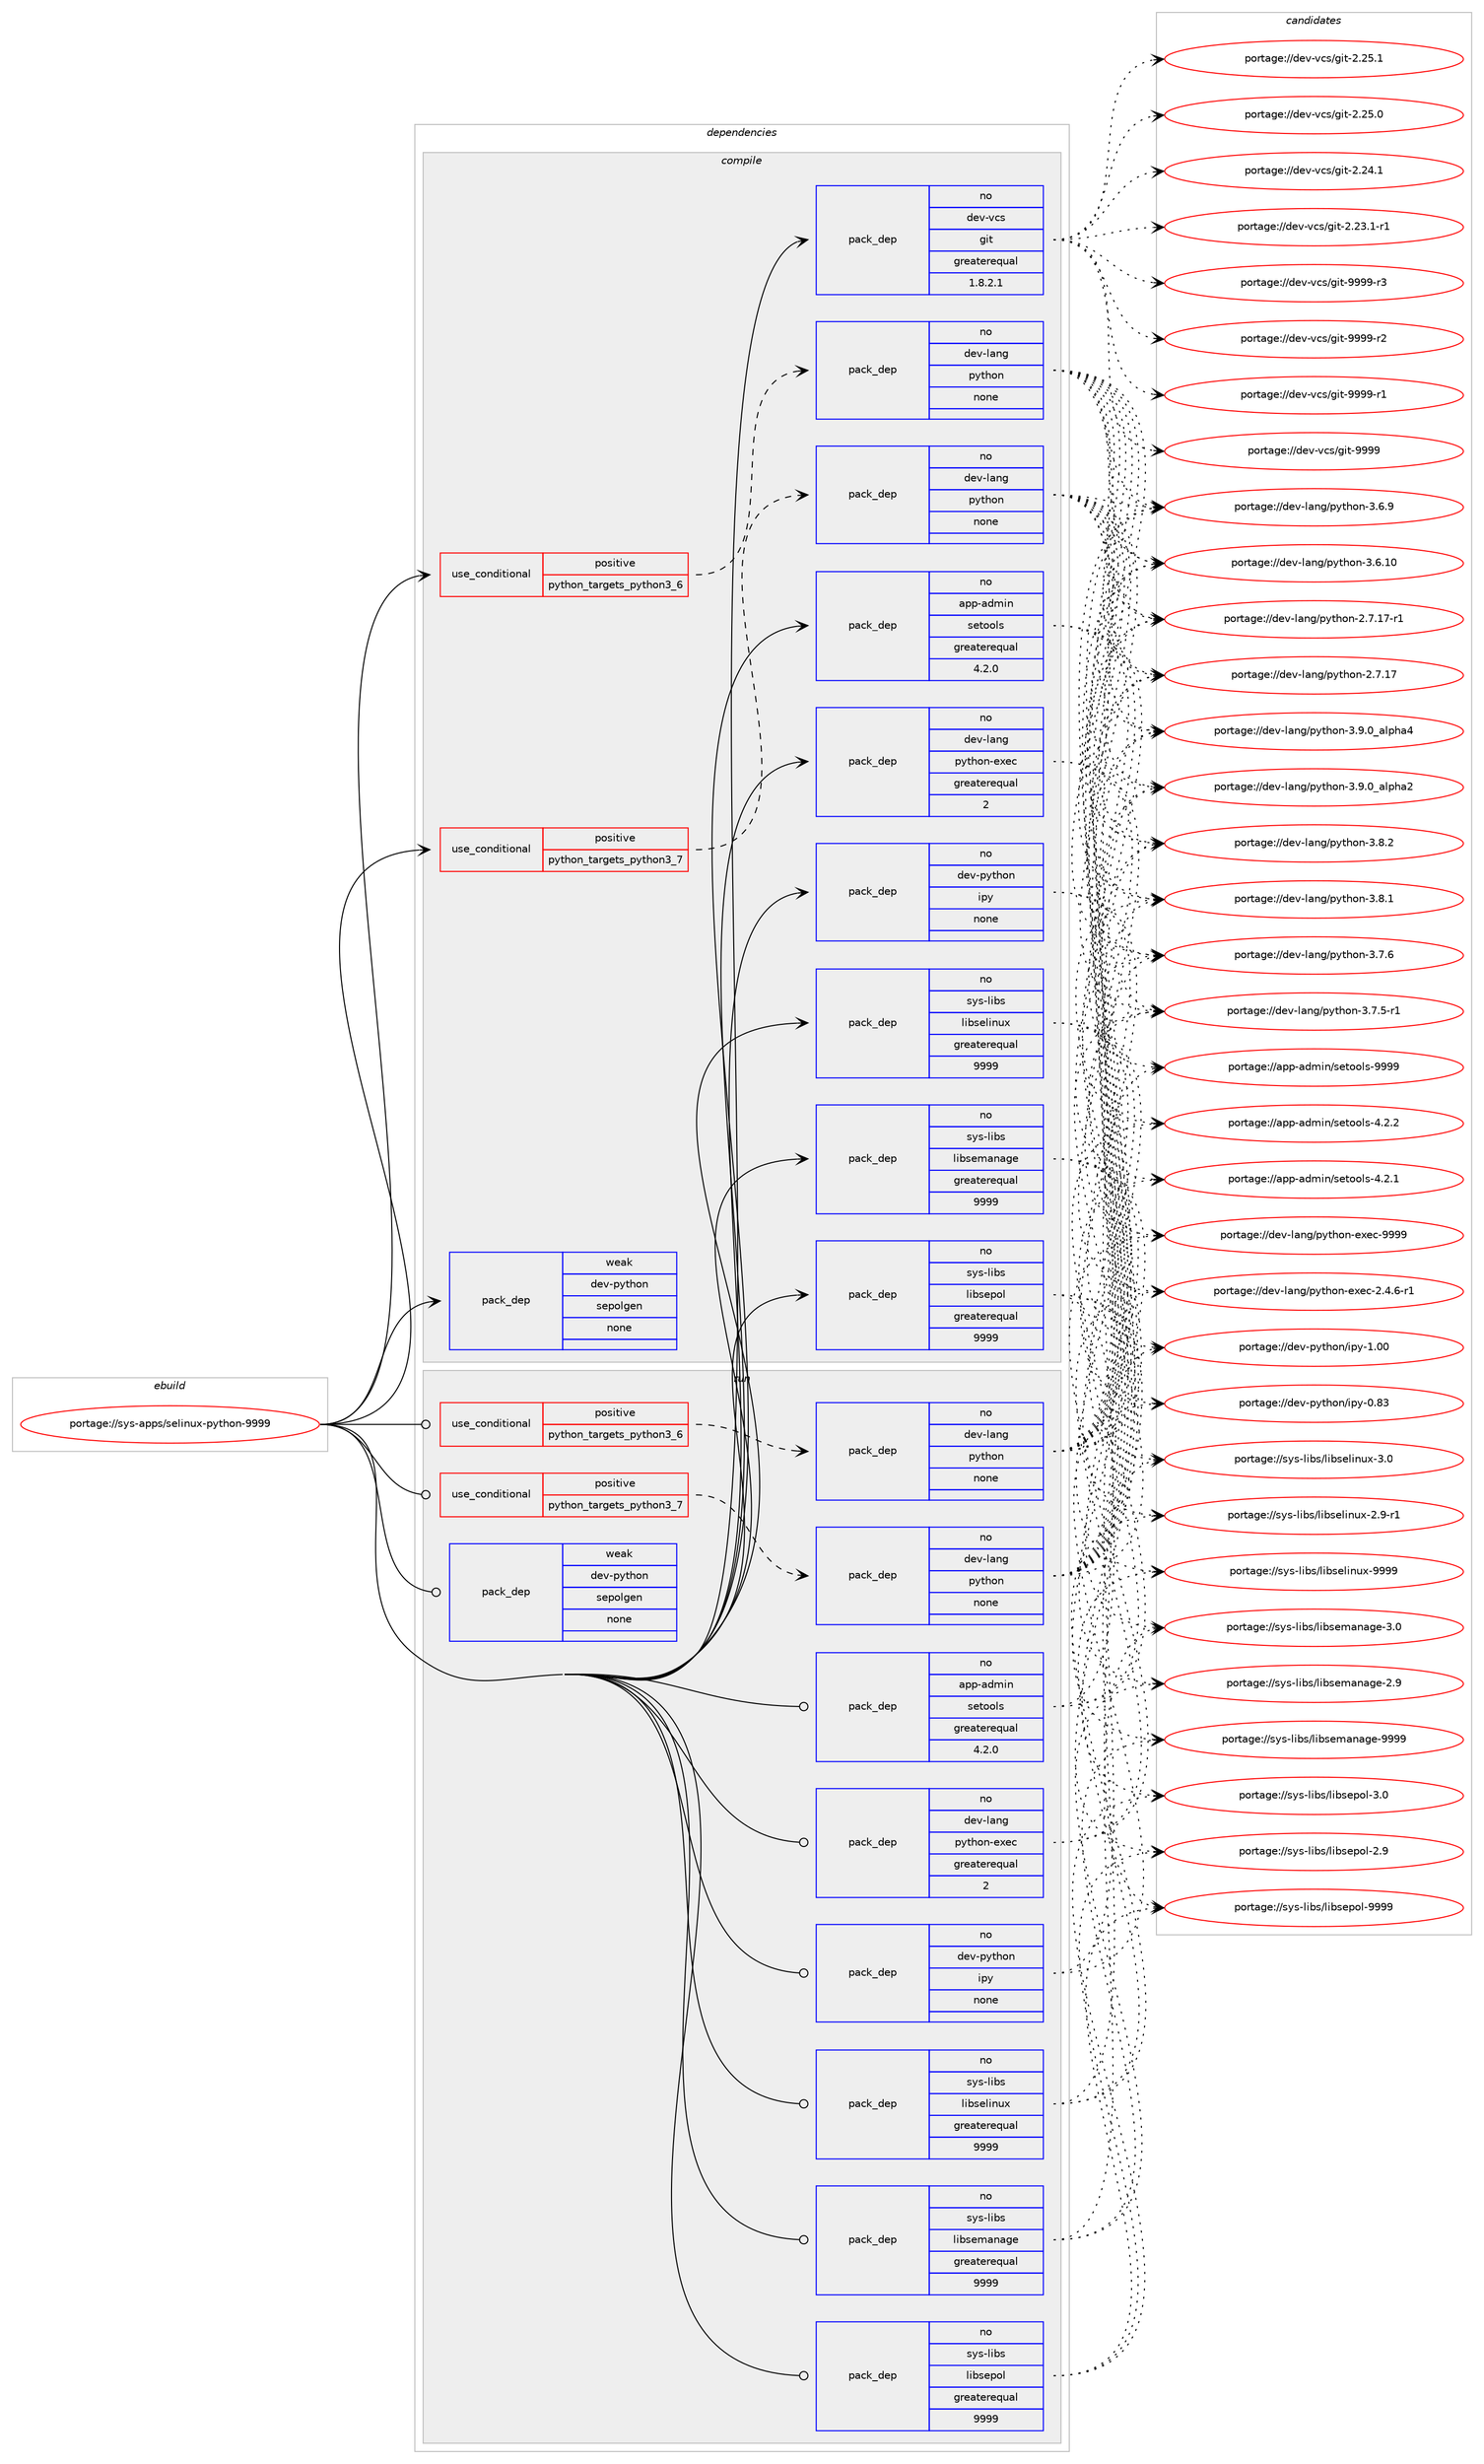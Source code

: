 digraph prolog {

# *************
# Graph options
# *************

newrank=true;
concentrate=true;
compound=true;
graph [rankdir=LR,fontname=Helvetica,fontsize=10,ranksep=1.5];#, ranksep=2.5, nodesep=0.2];
edge  [arrowhead=vee];
node  [fontname=Helvetica,fontsize=10];

# **********
# The ebuild
# **********

subgraph cluster_leftcol {
color=gray;
rank=same;
label=<<i>ebuild</i>>;
id [label="portage://sys-apps/selinux-python-9999", color=red, width=4, href="../sys-apps/selinux-python-9999.svg"];
}

# ****************
# The dependencies
# ****************

subgraph cluster_midcol {
color=gray;
label=<<i>dependencies</i>>;
subgraph cluster_compile {
fillcolor="#eeeeee";
style=filled;
label=<<i>compile</i>>;
subgraph cond7556 {
dependency37199 [label=<<TABLE BORDER="0" CELLBORDER="1" CELLSPACING="0" CELLPADDING="4"><TR><TD ROWSPAN="3" CELLPADDING="10">use_conditional</TD></TR><TR><TD>positive</TD></TR><TR><TD>python_targets_python3_6</TD></TR></TABLE>>, shape=none, color=red];
subgraph pack28724 {
dependency37200 [label=<<TABLE BORDER="0" CELLBORDER="1" CELLSPACING="0" CELLPADDING="4" WIDTH="220"><TR><TD ROWSPAN="6" CELLPADDING="30">pack_dep</TD></TR><TR><TD WIDTH="110">no</TD></TR><TR><TD>dev-lang</TD></TR><TR><TD>python</TD></TR><TR><TD>none</TD></TR><TR><TD></TD></TR></TABLE>>, shape=none, color=blue];
}
dependency37199:e -> dependency37200:w [weight=20,style="dashed",arrowhead="vee"];
}
id:e -> dependency37199:w [weight=20,style="solid",arrowhead="vee"];
subgraph cond7557 {
dependency37201 [label=<<TABLE BORDER="0" CELLBORDER="1" CELLSPACING="0" CELLPADDING="4"><TR><TD ROWSPAN="3" CELLPADDING="10">use_conditional</TD></TR><TR><TD>positive</TD></TR><TR><TD>python_targets_python3_7</TD></TR></TABLE>>, shape=none, color=red];
subgraph pack28725 {
dependency37202 [label=<<TABLE BORDER="0" CELLBORDER="1" CELLSPACING="0" CELLPADDING="4" WIDTH="220"><TR><TD ROWSPAN="6" CELLPADDING="30">pack_dep</TD></TR><TR><TD WIDTH="110">no</TD></TR><TR><TD>dev-lang</TD></TR><TR><TD>python</TD></TR><TR><TD>none</TD></TR><TR><TD></TD></TR></TABLE>>, shape=none, color=blue];
}
dependency37201:e -> dependency37202:w [weight=20,style="dashed",arrowhead="vee"];
}
id:e -> dependency37201:w [weight=20,style="solid",arrowhead="vee"];
subgraph pack28726 {
dependency37203 [label=<<TABLE BORDER="0" CELLBORDER="1" CELLSPACING="0" CELLPADDING="4" WIDTH="220"><TR><TD ROWSPAN="6" CELLPADDING="30">pack_dep</TD></TR><TR><TD WIDTH="110">no</TD></TR><TR><TD>app-admin</TD></TR><TR><TD>setools</TD></TR><TR><TD>greaterequal</TD></TR><TR><TD>4.2.0</TD></TR></TABLE>>, shape=none, color=blue];
}
id:e -> dependency37203:w [weight=20,style="solid",arrowhead="vee"];
subgraph pack28727 {
dependency37204 [label=<<TABLE BORDER="0" CELLBORDER="1" CELLSPACING="0" CELLPADDING="4" WIDTH="220"><TR><TD ROWSPAN="6" CELLPADDING="30">pack_dep</TD></TR><TR><TD WIDTH="110">no</TD></TR><TR><TD>dev-lang</TD></TR><TR><TD>python-exec</TD></TR><TR><TD>greaterequal</TD></TR><TR><TD>2</TD></TR></TABLE>>, shape=none, color=blue];
}
id:e -> dependency37204:w [weight=20,style="solid",arrowhead="vee"];
subgraph pack28728 {
dependency37205 [label=<<TABLE BORDER="0" CELLBORDER="1" CELLSPACING="0" CELLPADDING="4" WIDTH="220"><TR><TD ROWSPAN="6" CELLPADDING="30">pack_dep</TD></TR><TR><TD WIDTH="110">no</TD></TR><TR><TD>dev-python</TD></TR><TR><TD>ipy</TD></TR><TR><TD>none</TD></TR><TR><TD></TD></TR></TABLE>>, shape=none, color=blue];
}
id:e -> dependency37205:w [weight=20,style="solid",arrowhead="vee"];
subgraph pack28729 {
dependency37206 [label=<<TABLE BORDER="0" CELLBORDER="1" CELLSPACING="0" CELLPADDING="4" WIDTH="220"><TR><TD ROWSPAN="6" CELLPADDING="30">pack_dep</TD></TR><TR><TD WIDTH="110">no</TD></TR><TR><TD>dev-vcs</TD></TR><TR><TD>git</TD></TR><TR><TD>greaterequal</TD></TR><TR><TD>1.8.2.1</TD></TR></TABLE>>, shape=none, color=blue];
}
id:e -> dependency37206:w [weight=20,style="solid",arrowhead="vee"];
subgraph pack28730 {
dependency37207 [label=<<TABLE BORDER="0" CELLBORDER="1" CELLSPACING="0" CELLPADDING="4" WIDTH="220"><TR><TD ROWSPAN="6" CELLPADDING="30">pack_dep</TD></TR><TR><TD WIDTH="110">no</TD></TR><TR><TD>sys-libs</TD></TR><TR><TD>libselinux</TD></TR><TR><TD>greaterequal</TD></TR><TR><TD>9999</TD></TR></TABLE>>, shape=none, color=blue];
}
id:e -> dependency37207:w [weight=20,style="solid",arrowhead="vee"];
subgraph pack28731 {
dependency37208 [label=<<TABLE BORDER="0" CELLBORDER="1" CELLSPACING="0" CELLPADDING="4" WIDTH="220"><TR><TD ROWSPAN="6" CELLPADDING="30">pack_dep</TD></TR><TR><TD WIDTH="110">no</TD></TR><TR><TD>sys-libs</TD></TR><TR><TD>libsemanage</TD></TR><TR><TD>greaterequal</TD></TR><TR><TD>9999</TD></TR></TABLE>>, shape=none, color=blue];
}
id:e -> dependency37208:w [weight=20,style="solid",arrowhead="vee"];
subgraph pack28732 {
dependency37209 [label=<<TABLE BORDER="0" CELLBORDER="1" CELLSPACING="0" CELLPADDING="4" WIDTH="220"><TR><TD ROWSPAN="6" CELLPADDING="30">pack_dep</TD></TR><TR><TD WIDTH="110">no</TD></TR><TR><TD>sys-libs</TD></TR><TR><TD>libsepol</TD></TR><TR><TD>greaterequal</TD></TR><TR><TD>9999</TD></TR></TABLE>>, shape=none, color=blue];
}
id:e -> dependency37209:w [weight=20,style="solid",arrowhead="vee"];
subgraph pack28733 {
dependency37210 [label=<<TABLE BORDER="0" CELLBORDER="1" CELLSPACING="0" CELLPADDING="4" WIDTH="220"><TR><TD ROWSPAN="6" CELLPADDING="30">pack_dep</TD></TR><TR><TD WIDTH="110">weak</TD></TR><TR><TD>dev-python</TD></TR><TR><TD>sepolgen</TD></TR><TR><TD>none</TD></TR><TR><TD></TD></TR></TABLE>>, shape=none, color=blue];
}
id:e -> dependency37210:w [weight=20,style="solid",arrowhead="vee"];
}
subgraph cluster_compileandrun {
fillcolor="#eeeeee";
style=filled;
label=<<i>compile and run</i>>;
}
subgraph cluster_run {
fillcolor="#eeeeee";
style=filled;
label=<<i>run</i>>;
subgraph cond7558 {
dependency37211 [label=<<TABLE BORDER="0" CELLBORDER="1" CELLSPACING="0" CELLPADDING="4"><TR><TD ROWSPAN="3" CELLPADDING="10">use_conditional</TD></TR><TR><TD>positive</TD></TR><TR><TD>python_targets_python3_6</TD></TR></TABLE>>, shape=none, color=red];
subgraph pack28734 {
dependency37212 [label=<<TABLE BORDER="0" CELLBORDER="1" CELLSPACING="0" CELLPADDING="4" WIDTH="220"><TR><TD ROWSPAN="6" CELLPADDING="30">pack_dep</TD></TR><TR><TD WIDTH="110">no</TD></TR><TR><TD>dev-lang</TD></TR><TR><TD>python</TD></TR><TR><TD>none</TD></TR><TR><TD></TD></TR></TABLE>>, shape=none, color=blue];
}
dependency37211:e -> dependency37212:w [weight=20,style="dashed",arrowhead="vee"];
}
id:e -> dependency37211:w [weight=20,style="solid",arrowhead="odot"];
subgraph cond7559 {
dependency37213 [label=<<TABLE BORDER="0" CELLBORDER="1" CELLSPACING="0" CELLPADDING="4"><TR><TD ROWSPAN="3" CELLPADDING="10">use_conditional</TD></TR><TR><TD>positive</TD></TR><TR><TD>python_targets_python3_7</TD></TR></TABLE>>, shape=none, color=red];
subgraph pack28735 {
dependency37214 [label=<<TABLE BORDER="0" CELLBORDER="1" CELLSPACING="0" CELLPADDING="4" WIDTH="220"><TR><TD ROWSPAN="6" CELLPADDING="30">pack_dep</TD></TR><TR><TD WIDTH="110">no</TD></TR><TR><TD>dev-lang</TD></TR><TR><TD>python</TD></TR><TR><TD>none</TD></TR><TR><TD></TD></TR></TABLE>>, shape=none, color=blue];
}
dependency37213:e -> dependency37214:w [weight=20,style="dashed",arrowhead="vee"];
}
id:e -> dependency37213:w [weight=20,style="solid",arrowhead="odot"];
subgraph pack28736 {
dependency37215 [label=<<TABLE BORDER="0" CELLBORDER="1" CELLSPACING="0" CELLPADDING="4" WIDTH="220"><TR><TD ROWSPAN="6" CELLPADDING="30">pack_dep</TD></TR><TR><TD WIDTH="110">no</TD></TR><TR><TD>app-admin</TD></TR><TR><TD>setools</TD></TR><TR><TD>greaterequal</TD></TR><TR><TD>4.2.0</TD></TR></TABLE>>, shape=none, color=blue];
}
id:e -> dependency37215:w [weight=20,style="solid",arrowhead="odot"];
subgraph pack28737 {
dependency37216 [label=<<TABLE BORDER="0" CELLBORDER="1" CELLSPACING="0" CELLPADDING="4" WIDTH="220"><TR><TD ROWSPAN="6" CELLPADDING="30">pack_dep</TD></TR><TR><TD WIDTH="110">no</TD></TR><TR><TD>dev-lang</TD></TR><TR><TD>python-exec</TD></TR><TR><TD>greaterequal</TD></TR><TR><TD>2</TD></TR></TABLE>>, shape=none, color=blue];
}
id:e -> dependency37216:w [weight=20,style="solid",arrowhead="odot"];
subgraph pack28738 {
dependency37217 [label=<<TABLE BORDER="0" CELLBORDER="1" CELLSPACING="0" CELLPADDING="4" WIDTH="220"><TR><TD ROWSPAN="6" CELLPADDING="30">pack_dep</TD></TR><TR><TD WIDTH="110">no</TD></TR><TR><TD>dev-python</TD></TR><TR><TD>ipy</TD></TR><TR><TD>none</TD></TR><TR><TD></TD></TR></TABLE>>, shape=none, color=blue];
}
id:e -> dependency37217:w [weight=20,style="solid",arrowhead="odot"];
subgraph pack28739 {
dependency37218 [label=<<TABLE BORDER="0" CELLBORDER="1" CELLSPACING="0" CELLPADDING="4" WIDTH="220"><TR><TD ROWSPAN="6" CELLPADDING="30">pack_dep</TD></TR><TR><TD WIDTH="110">no</TD></TR><TR><TD>sys-libs</TD></TR><TR><TD>libselinux</TD></TR><TR><TD>greaterequal</TD></TR><TR><TD>9999</TD></TR></TABLE>>, shape=none, color=blue];
}
id:e -> dependency37218:w [weight=20,style="solid",arrowhead="odot"];
subgraph pack28740 {
dependency37219 [label=<<TABLE BORDER="0" CELLBORDER="1" CELLSPACING="0" CELLPADDING="4" WIDTH="220"><TR><TD ROWSPAN="6" CELLPADDING="30">pack_dep</TD></TR><TR><TD WIDTH="110">no</TD></TR><TR><TD>sys-libs</TD></TR><TR><TD>libsemanage</TD></TR><TR><TD>greaterequal</TD></TR><TR><TD>9999</TD></TR></TABLE>>, shape=none, color=blue];
}
id:e -> dependency37219:w [weight=20,style="solid",arrowhead="odot"];
subgraph pack28741 {
dependency37220 [label=<<TABLE BORDER="0" CELLBORDER="1" CELLSPACING="0" CELLPADDING="4" WIDTH="220"><TR><TD ROWSPAN="6" CELLPADDING="30">pack_dep</TD></TR><TR><TD WIDTH="110">no</TD></TR><TR><TD>sys-libs</TD></TR><TR><TD>libsepol</TD></TR><TR><TD>greaterequal</TD></TR><TR><TD>9999</TD></TR></TABLE>>, shape=none, color=blue];
}
id:e -> dependency37220:w [weight=20,style="solid",arrowhead="odot"];
subgraph pack28742 {
dependency37221 [label=<<TABLE BORDER="0" CELLBORDER="1" CELLSPACING="0" CELLPADDING="4" WIDTH="220"><TR><TD ROWSPAN="6" CELLPADDING="30">pack_dep</TD></TR><TR><TD WIDTH="110">weak</TD></TR><TR><TD>dev-python</TD></TR><TR><TD>sepolgen</TD></TR><TR><TD>none</TD></TR><TR><TD></TD></TR></TABLE>>, shape=none, color=blue];
}
id:e -> dependency37221:w [weight=20,style="solid",arrowhead="odot"];
}
}

# **************
# The candidates
# **************

subgraph cluster_choices {
rank=same;
color=gray;
label=<<i>candidates</i>>;

subgraph choice28724 {
color=black;
nodesep=1;
choice10010111845108971101034711212111610411111045514657464895971081121049752 [label="portage://dev-lang/python-3.9.0_alpha4", color=red, width=4,href="../dev-lang/python-3.9.0_alpha4.svg"];
choice10010111845108971101034711212111610411111045514657464895971081121049750 [label="portage://dev-lang/python-3.9.0_alpha2", color=red, width=4,href="../dev-lang/python-3.9.0_alpha2.svg"];
choice100101118451089711010347112121116104111110455146564650 [label="portage://dev-lang/python-3.8.2", color=red, width=4,href="../dev-lang/python-3.8.2.svg"];
choice100101118451089711010347112121116104111110455146564649 [label="portage://dev-lang/python-3.8.1", color=red, width=4,href="../dev-lang/python-3.8.1.svg"];
choice100101118451089711010347112121116104111110455146554654 [label="portage://dev-lang/python-3.7.6", color=red, width=4,href="../dev-lang/python-3.7.6.svg"];
choice1001011184510897110103471121211161041111104551465546534511449 [label="portage://dev-lang/python-3.7.5-r1", color=red, width=4,href="../dev-lang/python-3.7.5-r1.svg"];
choice100101118451089711010347112121116104111110455146544657 [label="portage://dev-lang/python-3.6.9", color=red, width=4,href="../dev-lang/python-3.6.9.svg"];
choice10010111845108971101034711212111610411111045514654464948 [label="portage://dev-lang/python-3.6.10", color=red, width=4,href="../dev-lang/python-3.6.10.svg"];
choice100101118451089711010347112121116104111110455046554649554511449 [label="portage://dev-lang/python-2.7.17-r1", color=red, width=4,href="../dev-lang/python-2.7.17-r1.svg"];
choice10010111845108971101034711212111610411111045504655464955 [label="portage://dev-lang/python-2.7.17", color=red, width=4,href="../dev-lang/python-2.7.17.svg"];
dependency37200:e -> choice10010111845108971101034711212111610411111045514657464895971081121049752:w [style=dotted,weight="100"];
dependency37200:e -> choice10010111845108971101034711212111610411111045514657464895971081121049750:w [style=dotted,weight="100"];
dependency37200:e -> choice100101118451089711010347112121116104111110455146564650:w [style=dotted,weight="100"];
dependency37200:e -> choice100101118451089711010347112121116104111110455146564649:w [style=dotted,weight="100"];
dependency37200:e -> choice100101118451089711010347112121116104111110455146554654:w [style=dotted,weight="100"];
dependency37200:e -> choice1001011184510897110103471121211161041111104551465546534511449:w [style=dotted,weight="100"];
dependency37200:e -> choice100101118451089711010347112121116104111110455146544657:w [style=dotted,weight="100"];
dependency37200:e -> choice10010111845108971101034711212111610411111045514654464948:w [style=dotted,weight="100"];
dependency37200:e -> choice100101118451089711010347112121116104111110455046554649554511449:w [style=dotted,weight="100"];
dependency37200:e -> choice10010111845108971101034711212111610411111045504655464955:w [style=dotted,weight="100"];
}
subgraph choice28725 {
color=black;
nodesep=1;
choice10010111845108971101034711212111610411111045514657464895971081121049752 [label="portage://dev-lang/python-3.9.0_alpha4", color=red, width=4,href="../dev-lang/python-3.9.0_alpha4.svg"];
choice10010111845108971101034711212111610411111045514657464895971081121049750 [label="portage://dev-lang/python-3.9.0_alpha2", color=red, width=4,href="../dev-lang/python-3.9.0_alpha2.svg"];
choice100101118451089711010347112121116104111110455146564650 [label="portage://dev-lang/python-3.8.2", color=red, width=4,href="../dev-lang/python-3.8.2.svg"];
choice100101118451089711010347112121116104111110455146564649 [label="portage://dev-lang/python-3.8.1", color=red, width=4,href="../dev-lang/python-3.8.1.svg"];
choice100101118451089711010347112121116104111110455146554654 [label="portage://dev-lang/python-3.7.6", color=red, width=4,href="../dev-lang/python-3.7.6.svg"];
choice1001011184510897110103471121211161041111104551465546534511449 [label="portage://dev-lang/python-3.7.5-r1", color=red, width=4,href="../dev-lang/python-3.7.5-r1.svg"];
choice100101118451089711010347112121116104111110455146544657 [label="portage://dev-lang/python-3.6.9", color=red, width=4,href="../dev-lang/python-3.6.9.svg"];
choice10010111845108971101034711212111610411111045514654464948 [label="portage://dev-lang/python-3.6.10", color=red, width=4,href="../dev-lang/python-3.6.10.svg"];
choice100101118451089711010347112121116104111110455046554649554511449 [label="portage://dev-lang/python-2.7.17-r1", color=red, width=4,href="../dev-lang/python-2.7.17-r1.svg"];
choice10010111845108971101034711212111610411111045504655464955 [label="portage://dev-lang/python-2.7.17", color=red, width=4,href="../dev-lang/python-2.7.17.svg"];
dependency37202:e -> choice10010111845108971101034711212111610411111045514657464895971081121049752:w [style=dotted,weight="100"];
dependency37202:e -> choice10010111845108971101034711212111610411111045514657464895971081121049750:w [style=dotted,weight="100"];
dependency37202:e -> choice100101118451089711010347112121116104111110455146564650:w [style=dotted,weight="100"];
dependency37202:e -> choice100101118451089711010347112121116104111110455146564649:w [style=dotted,weight="100"];
dependency37202:e -> choice100101118451089711010347112121116104111110455146554654:w [style=dotted,weight="100"];
dependency37202:e -> choice1001011184510897110103471121211161041111104551465546534511449:w [style=dotted,weight="100"];
dependency37202:e -> choice100101118451089711010347112121116104111110455146544657:w [style=dotted,weight="100"];
dependency37202:e -> choice10010111845108971101034711212111610411111045514654464948:w [style=dotted,weight="100"];
dependency37202:e -> choice100101118451089711010347112121116104111110455046554649554511449:w [style=dotted,weight="100"];
dependency37202:e -> choice10010111845108971101034711212111610411111045504655464955:w [style=dotted,weight="100"];
}
subgraph choice28726 {
color=black;
nodesep=1;
choice971121124597100109105110471151011161111111081154557575757 [label="portage://app-admin/setools-9999", color=red, width=4,href="../app-admin/setools-9999.svg"];
choice97112112459710010910511047115101116111111108115455246504650 [label="portage://app-admin/setools-4.2.2", color=red, width=4,href="../app-admin/setools-4.2.2.svg"];
choice97112112459710010910511047115101116111111108115455246504649 [label="portage://app-admin/setools-4.2.1", color=red, width=4,href="../app-admin/setools-4.2.1.svg"];
dependency37203:e -> choice971121124597100109105110471151011161111111081154557575757:w [style=dotted,weight="100"];
dependency37203:e -> choice97112112459710010910511047115101116111111108115455246504650:w [style=dotted,weight="100"];
dependency37203:e -> choice97112112459710010910511047115101116111111108115455246504649:w [style=dotted,weight="100"];
}
subgraph choice28727 {
color=black;
nodesep=1;
choice10010111845108971101034711212111610411111045101120101994557575757 [label="portage://dev-lang/python-exec-9999", color=red, width=4,href="../dev-lang/python-exec-9999.svg"];
choice10010111845108971101034711212111610411111045101120101994550465246544511449 [label="portage://dev-lang/python-exec-2.4.6-r1", color=red, width=4,href="../dev-lang/python-exec-2.4.6-r1.svg"];
dependency37204:e -> choice10010111845108971101034711212111610411111045101120101994557575757:w [style=dotted,weight="100"];
dependency37204:e -> choice10010111845108971101034711212111610411111045101120101994550465246544511449:w [style=dotted,weight="100"];
}
subgraph choice28728 {
color=black;
nodesep=1;
choice10010111845112121116104111110471051121214549464848 [label="portage://dev-python/ipy-1.00", color=red, width=4,href="../dev-python/ipy-1.00.svg"];
choice10010111845112121116104111110471051121214548465651 [label="portage://dev-python/ipy-0.83", color=red, width=4,href="../dev-python/ipy-0.83.svg"];
dependency37205:e -> choice10010111845112121116104111110471051121214549464848:w [style=dotted,weight="100"];
dependency37205:e -> choice10010111845112121116104111110471051121214548465651:w [style=dotted,weight="100"];
}
subgraph choice28729 {
color=black;
nodesep=1;
choice10010111845118991154710310511645575757574511451 [label="portage://dev-vcs/git-9999-r3", color=red, width=4,href="../dev-vcs/git-9999-r3.svg"];
choice10010111845118991154710310511645575757574511450 [label="portage://dev-vcs/git-9999-r2", color=red, width=4,href="../dev-vcs/git-9999-r2.svg"];
choice10010111845118991154710310511645575757574511449 [label="portage://dev-vcs/git-9999-r1", color=red, width=4,href="../dev-vcs/git-9999-r1.svg"];
choice1001011184511899115471031051164557575757 [label="portage://dev-vcs/git-9999", color=red, width=4,href="../dev-vcs/git-9999.svg"];
choice10010111845118991154710310511645504650534649 [label="portage://dev-vcs/git-2.25.1", color=red, width=4,href="../dev-vcs/git-2.25.1.svg"];
choice10010111845118991154710310511645504650534648 [label="portage://dev-vcs/git-2.25.0", color=red, width=4,href="../dev-vcs/git-2.25.0.svg"];
choice10010111845118991154710310511645504650524649 [label="portage://dev-vcs/git-2.24.1", color=red, width=4,href="../dev-vcs/git-2.24.1.svg"];
choice100101118451189911547103105116455046505146494511449 [label="portage://dev-vcs/git-2.23.1-r1", color=red, width=4,href="../dev-vcs/git-2.23.1-r1.svg"];
dependency37206:e -> choice10010111845118991154710310511645575757574511451:w [style=dotted,weight="100"];
dependency37206:e -> choice10010111845118991154710310511645575757574511450:w [style=dotted,weight="100"];
dependency37206:e -> choice10010111845118991154710310511645575757574511449:w [style=dotted,weight="100"];
dependency37206:e -> choice1001011184511899115471031051164557575757:w [style=dotted,weight="100"];
dependency37206:e -> choice10010111845118991154710310511645504650534649:w [style=dotted,weight="100"];
dependency37206:e -> choice10010111845118991154710310511645504650534648:w [style=dotted,weight="100"];
dependency37206:e -> choice10010111845118991154710310511645504650524649:w [style=dotted,weight="100"];
dependency37206:e -> choice100101118451189911547103105116455046505146494511449:w [style=dotted,weight="100"];
}
subgraph choice28730 {
color=black;
nodesep=1;
choice115121115451081059811547108105981151011081051101171204557575757 [label="portage://sys-libs/libselinux-9999", color=red, width=4,href="../sys-libs/libselinux-9999.svg"];
choice1151211154510810598115471081059811510110810511011712045514648 [label="portage://sys-libs/libselinux-3.0", color=red, width=4,href="../sys-libs/libselinux-3.0.svg"];
choice11512111545108105981154710810598115101108105110117120455046574511449 [label="portage://sys-libs/libselinux-2.9-r1", color=red, width=4,href="../sys-libs/libselinux-2.9-r1.svg"];
dependency37207:e -> choice115121115451081059811547108105981151011081051101171204557575757:w [style=dotted,weight="100"];
dependency37207:e -> choice1151211154510810598115471081059811510110810511011712045514648:w [style=dotted,weight="100"];
dependency37207:e -> choice11512111545108105981154710810598115101108105110117120455046574511449:w [style=dotted,weight="100"];
}
subgraph choice28731 {
color=black;
nodesep=1;
choice1151211154510810598115471081059811510110997110971031014557575757 [label="portage://sys-libs/libsemanage-9999", color=red, width=4,href="../sys-libs/libsemanage-9999.svg"];
choice11512111545108105981154710810598115101109971109710310145514648 [label="portage://sys-libs/libsemanage-3.0", color=red, width=4,href="../sys-libs/libsemanage-3.0.svg"];
choice11512111545108105981154710810598115101109971109710310145504657 [label="portage://sys-libs/libsemanage-2.9", color=red, width=4,href="../sys-libs/libsemanage-2.9.svg"];
dependency37208:e -> choice1151211154510810598115471081059811510110997110971031014557575757:w [style=dotted,weight="100"];
dependency37208:e -> choice11512111545108105981154710810598115101109971109710310145514648:w [style=dotted,weight="100"];
dependency37208:e -> choice11512111545108105981154710810598115101109971109710310145504657:w [style=dotted,weight="100"];
}
subgraph choice28732 {
color=black;
nodesep=1;
choice115121115451081059811547108105981151011121111084557575757 [label="portage://sys-libs/libsepol-9999", color=red, width=4,href="../sys-libs/libsepol-9999.svg"];
choice1151211154510810598115471081059811510111211110845514648 [label="portage://sys-libs/libsepol-3.0", color=red, width=4,href="../sys-libs/libsepol-3.0.svg"];
choice1151211154510810598115471081059811510111211110845504657 [label="portage://sys-libs/libsepol-2.9", color=red, width=4,href="../sys-libs/libsepol-2.9.svg"];
dependency37209:e -> choice115121115451081059811547108105981151011121111084557575757:w [style=dotted,weight="100"];
dependency37209:e -> choice1151211154510810598115471081059811510111211110845514648:w [style=dotted,weight="100"];
dependency37209:e -> choice1151211154510810598115471081059811510111211110845504657:w [style=dotted,weight="100"];
}
subgraph choice28733 {
color=black;
nodesep=1;
}
subgraph choice28734 {
color=black;
nodesep=1;
choice10010111845108971101034711212111610411111045514657464895971081121049752 [label="portage://dev-lang/python-3.9.0_alpha4", color=red, width=4,href="../dev-lang/python-3.9.0_alpha4.svg"];
choice10010111845108971101034711212111610411111045514657464895971081121049750 [label="portage://dev-lang/python-3.9.0_alpha2", color=red, width=4,href="../dev-lang/python-3.9.0_alpha2.svg"];
choice100101118451089711010347112121116104111110455146564650 [label="portage://dev-lang/python-3.8.2", color=red, width=4,href="../dev-lang/python-3.8.2.svg"];
choice100101118451089711010347112121116104111110455146564649 [label="portage://dev-lang/python-3.8.1", color=red, width=4,href="../dev-lang/python-3.8.1.svg"];
choice100101118451089711010347112121116104111110455146554654 [label="portage://dev-lang/python-3.7.6", color=red, width=4,href="../dev-lang/python-3.7.6.svg"];
choice1001011184510897110103471121211161041111104551465546534511449 [label="portage://dev-lang/python-3.7.5-r1", color=red, width=4,href="../dev-lang/python-3.7.5-r1.svg"];
choice100101118451089711010347112121116104111110455146544657 [label="portage://dev-lang/python-3.6.9", color=red, width=4,href="../dev-lang/python-3.6.9.svg"];
choice10010111845108971101034711212111610411111045514654464948 [label="portage://dev-lang/python-3.6.10", color=red, width=4,href="../dev-lang/python-3.6.10.svg"];
choice100101118451089711010347112121116104111110455046554649554511449 [label="portage://dev-lang/python-2.7.17-r1", color=red, width=4,href="../dev-lang/python-2.7.17-r1.svg"];
choice10010111845108971101034711212111610411111045504655464955 [label="portage://dev-lang/python-2.7.17", color=red, width=4,href="../dev-lang/python-2.7.17.svg"];
dependency37212:e -> choice10010111845108971101034711212111610411111045514657464895971081121049752:w [style=dotted,weight="100"];
dependency37212:e -> choice10010111845108971101034711212111610411111045514657464895971081121049750:w [style=dotted,weight="100"];
dependency37212:e -> choice100101118451089711010347112121116104111110455146564650:w [style=dotted,weight="100"];
dependency37212:e -> choice100101118451089711010347112121116104111110455146564649:w [style=dotted,weight="100"];
dependency37212:e -> choice100101118451089711010347112121116104111110455146554654:w [style=dotted,weight="100"];
dependency37212:e -> choice1001011184510897110103471121211161041111104551465546534511449:w [style=dotted,weight="100"];
dependency37212:e -> choice100101118451089711010347112121116104111110455146544657:w [style=dotted,weight="100"];
dependency37212:e -> choice10010111845108971101034711212111610411111045514654464948:w [style=dotted,weight="100"];
dependency37212:e -> choice100101118451089711010347112121116104111110455046554649554511449:w [style=dotted,weight="100"];
dependency37212:e -> choice10010111845108971101034711212111610411111045504655464955:w [style=dotted,weight="100"];
}
subgraph choice28735 {
color=black;
nodesep=1;
choice10010111845108971101034711212111610411111045514657464895971081121049752 [label="portage://dev-lang/python-3.9.0_alpha4", color=red, width=4,href="../dev-lang/python-3.9.0_alpha4.svg"];
choice10010111845108971101034711212111610411111045514657464895971081121049750 [label="portage://dev-lang/python-3.9.0_alpha2", color=red, width=4,href="../dev-lang/python-3.9.0_alpha2.svg"];
choice100101118451089711010347112121116104111110455146564650 [label="portage://dev-lang/python-3.8.2", color=red, width=4,href="../dev-lang/python-3.8.2.svg"];
choice100101118451089711010347112121116104111110455146564649 [label="portage://dev-lang/python-3.8.1", color=red, width=4,href="../dev-lang/python-3.8.1.svg"];
choice100101118451089711010347112121116104111110455146554654 [label="portage://dev-lang/python-3.7.6", color=red, width=4,href="../dev-lang/python-3.7.6.svg"];
choice1001011184510897110103471121211161041111104551465546534511449 [label="portage://dev-lang/python-3.7.5-r1", color=red, width=4,href="../dev-lang/python-3.7.5-r1.svg"];
choice100101118451089711010347112121116104111110455146544657 [label="portage://dev-lang/python-3.6.9", color=red, width=4,href="../dev-lang/python-3.6.9.svg"];
choice10010111845108971101034711212111610411111045514654464948 [label="portage://dev-lang/python-3.6.10", color=red, width=4,href="../dev-lang/python-3.6.10.svg"];
choice100101118451089711010347112121116104111110455046554649554511449 [label="portage://dev-lang/python-2.7.17-r1", color=red, width=4,href="../dev-lang/python-2.7.17-r1.svg"];
choice10010111845108971101034711212111610411111045504655464955 [label="portage://dev-lang/python-2.7.17", color=red, width=4,href="../dev-lang/python-2.7.17.svg"];
dependency37214:e -> choice10010111845108971101034711212111610411111045514657464895971081121049752:w [style=dotted,weight="100"];
dependency37214:e -> choice10010111845108971101034711212111610411111045514657464895971081121049750:w [style=dotted,weight="100"];
dependency37214:e -> choice100101118451089711010347112121116104111110455146564650:w [style=dotted,weight="100"];
dependency37214:e -> choice100101118451089711010347112121116104111110455146564649:w [style=dotted,weight="100"];
dependency37214:e -> choice100101118451089711010347112121116104111110455146554654:w [style=dotted,weight="100"];
dependency37214:e -> choice1001011184510897110103471121211161041111104551465546534511449:w [style=dotted,weight="100"];
dependency37214:e -> choice100101118451089711010347112121116104111110455146544657:w [style=dotted,weight="100"];
dependency37214:e -> choice10010111845108971101034711212111610411111045514654464948:w [style=dotted,weight="100"];
dependency37214:e -> choice100101118451089711010347112121116104111110455046554649554511449:w [style=dotted,weight="100"];
dependency37214:e -> choice10010111845108971101034711212111610411111045504655464955:w [style=dotted,weight="100"];
}
subgraph choice28736 {
color=black;
nodesep=1;
choice971121124597100109105110471151011161111111081154557575757 [label="portage://app-admin/setools-9999", color=red, width=4,href="../app-admin/setools-9999.svg"];
choice97112112459710010910511047115101116111111108115455246504650 [label="portage://app-admin/setools-4.2.2", color=red, width=4,href="../app-admin/setools-4.2.2.svg"];
choice97112112459710010910511047115101116111111108115455246504649 [label="portage://app-admin/setools-4.2.1", color=red, width=4,href="../app-admin/setools-4.2.1.svg"];
dependency37215:e -> choice971121124597100109105110471151011161111111081154557575757:w [style=dotted,weight="100"];
dependency37215:e -> choice97112112459710010910511047115101116111111108115455246504650:w [style=dotted,weight="100"];
dependency37215:e -> choice97112112459710010910511047115101116111111108115455246504649:w [style=dotted,weight="100"];
}
subgraph choice28737 {
color=black;
nodesep=1;
choice10010111845108971101034711212111610411111045101120101994557575757 [label="portage://dev-lang/python-exec-9999", color=red, width=4,href="../dev-lang/python-exec-9999.svg"];
choice10010111845108971101034711212111610411111045101120101994550465246544511449 [label="portage://dev-lang/python-exec-2.4.6-r1", color=red, width=4,href="../dev-lang/python-exec-2.4.6-r1.svg"];
dependency37216:e -> choice10010111845108971101034711212111610411111045101120101994557575757:w [style=dotted,weight="100"];
dependency37216:e -> choice10010111845108971101034711212111610411111045101120101994550465246544511449:w [style=dotted,weight="100"];
}
subgraph choice28738 {
color=black;
nodesep=1;
choice10010111845112121116104111110471051121214549464848 [label="portage://dev-python/ipy-1.00", color=red, width=4,href="../dev-python/ipy-1.00.svg"];
choice10010111845112121116104111110471051121214548465651 [label="portage://dev-python/ipy-0.83", color=red, width=4,href="../dev-python/ipy-0.83.svg"];
dependency37217:e -> choice10010111845112121116104111110471051121214549464848:w [style=dotted,weight="100"];
dependency37217:e -> choice10010111845112121116104111110471051121214548465651:w [style=dotted,weight="100"];
}
subgraph choice28739 {
color=black;
nodesep=1;
choice115121115451081059811547108105981151011081051101171204557575757 [label="portage://sys-libs/libselinux-9999", color=red, width=4,href="../sys-libs/libselinux-9999.svg"];
choice1151211154510810598115471081059811510110810511011712045514648 [label="portage://sys-libs/libselinux-3.0", color=red, width=4,href="../sys-libs/libselinux-3.0.svg"];
choice11512111545108105981154710810598115101108105110117120455046574511449 [label="portage://sys-libs/libselinux-2.9-r1", color=red, width=4,href="../sys-libs/libselinux-2.9-r1.svg"];
dependency37218:e -> choice115121115451081059811547108105981151011081051101171204557575757:w [style=dotted,weight="100"];
dependency37218:e -> choice1151211154510810598115471081059811510110810511011712045514648:w [style=dotted,weight="100"];
dependency37218:e -> choice11512111545108105981154710810598115101108105110117120455046574511449:w [style=dotted,weight="100"];
}
subgraph choice28740 {
color=black;
nodesep=1;
choice1151211154510810598115471081059811510110997110971031014557575757 [label="portage://sys-libs/libsemanage-9999", color=red, width=4,href="../sys-libs/libsemanage-9999.svg"];
choice11512111545108105981154710810598115101109971109710310145514648 [label="portage://sys-libs/libsemanage-3.0", color=red, width=4,href="../sys-libs/libsemanage-3.0.svg"];
choice11512111545108105981154710810598115101109971109710310145504657 [label="portage://sys-libs/libsemanage-2.9", color=red, width=4,href="../sys-libs/libsemanage-2.9.svg"];
dependency37219:e -> choice1151211154510810598115471081059811510110997110971031014557575757:w [style=dotted,weight="100"];
dependency37219:e -> choice11512111545108105981154710810598115101109971109710310145514648:w [style=dotted,weight="100"];
dependency37219:e -> choice11512111545108105981154710810598115101109971109710310145504657:w [style=dotted,weight="100"];
}
subgraph choice28741 {
color=black;
nodesep=1;
choice115121115451081059811547108105981151011121111084557575757 [label="portage://sys-libs/libsepol-9999", color=red, width=4,href="../sys-libs/libsepol-9999.svg"];
choice1151211154510810598115471081059811510111211110845514648 [label="portage://sys-libs/libsepol-3.0", color=red, width=4,href="../sys-libs/libsepol-3.0.svg"];
choice1151211154510810598115471081059811510111211110845504657 [label="portage://sys-libs/libsepol-2.9", color=red, width=4,href="../sys-libs/libsepol-2.9.svg"];
dependency37220:e -> choice115121115451081059811547108105981151011121111084557575757:w [style=dotted,weight="100"];
dependency37220:e -> choice1151211154510810598115471081059811510111211110845514648:w [style=dotted,weight="100"];
dependency37220:e -> choice1151211154510810598115471081059811510111211110845504657:w [style=dotted,weight="100"];
}
subgraph choice28742 {
color=black;
nodesep=1;
}
}

}

